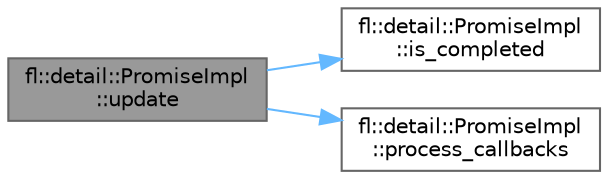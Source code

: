 digraph "fl::detail::PromiseImpl::update"
{
 // INTERACTIVE_SVG=YES
 // LATEX_PDF_SIZE
  bgcolor="transparent";
  edge [fontname=Helvetica,fontsize=10,labelfontname=Helvetica,labelfontsize=10];
  node [fontname=Helvetica,fontsize=10,shape=box,height=0.2,width=0.4];
  rankdir="LR";
  Node1 [id="Node000001",label="fl::detail::PromiseImpl\l::update",height=0.2,width=0.4,color="gray40", fillcolor="grey60", style="filled", fontcolor="black",tooltip="Update promise state - processes callbacks if needed."];
  Node1 -> Node2 [id="edge1_Node000001_Node000002",color="steelblue1",style="solid",tooltip=" "];
  Node2 [id="Node000002",label="fl::detail::PromiseImpl\l::is_completed",height=0.2,width=0.4,color="grey40", fillcolor="white", style="filled",URL="$d0/da5/classfl_1_1detail_1_1_promise_impl_a08dd0f8105d8baf1b5942f91b15a57b0.html#a08dd0f8105d8baf1b5942f91b15a57b0",tooltip="Check if promise is completed."];
  Node1 -> Node3 [id="edge2_Node000001_Node000003",color="steelblue1",style="solid",tooltip=" "];
  Node3 [id="Node000003",label="fl::detail::PromiseImpl\l::process_callbacks",height=0.2,width=0.4,color="grey40", fillcolor="white", style="filled",URL="$d0/da5/classfl_1_1detail_1_1_promise_impl_a0254184317881a756b34e83fc4a575c8.html#a0254184317881a756b34e83fc4a575c8",tooltip="Process pending callbacks."];
}
